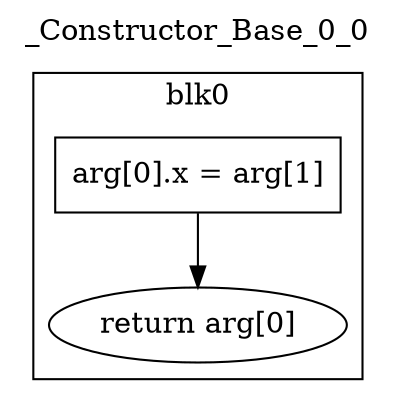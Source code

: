 digraph {
  rankdir=TB;
  b0_l0 -> b0_ret
  b0_l0 [label="arg[0].x = arg[1]\n", shape=box]
  b0_ret [label="return arg[0]"]
  subgraph cluster_b0 {
    label = "blk0";
    b0_l0;
    b0_ret;
  }
  labelloc="t"
  label="_Constructor_Base_0_0"
}